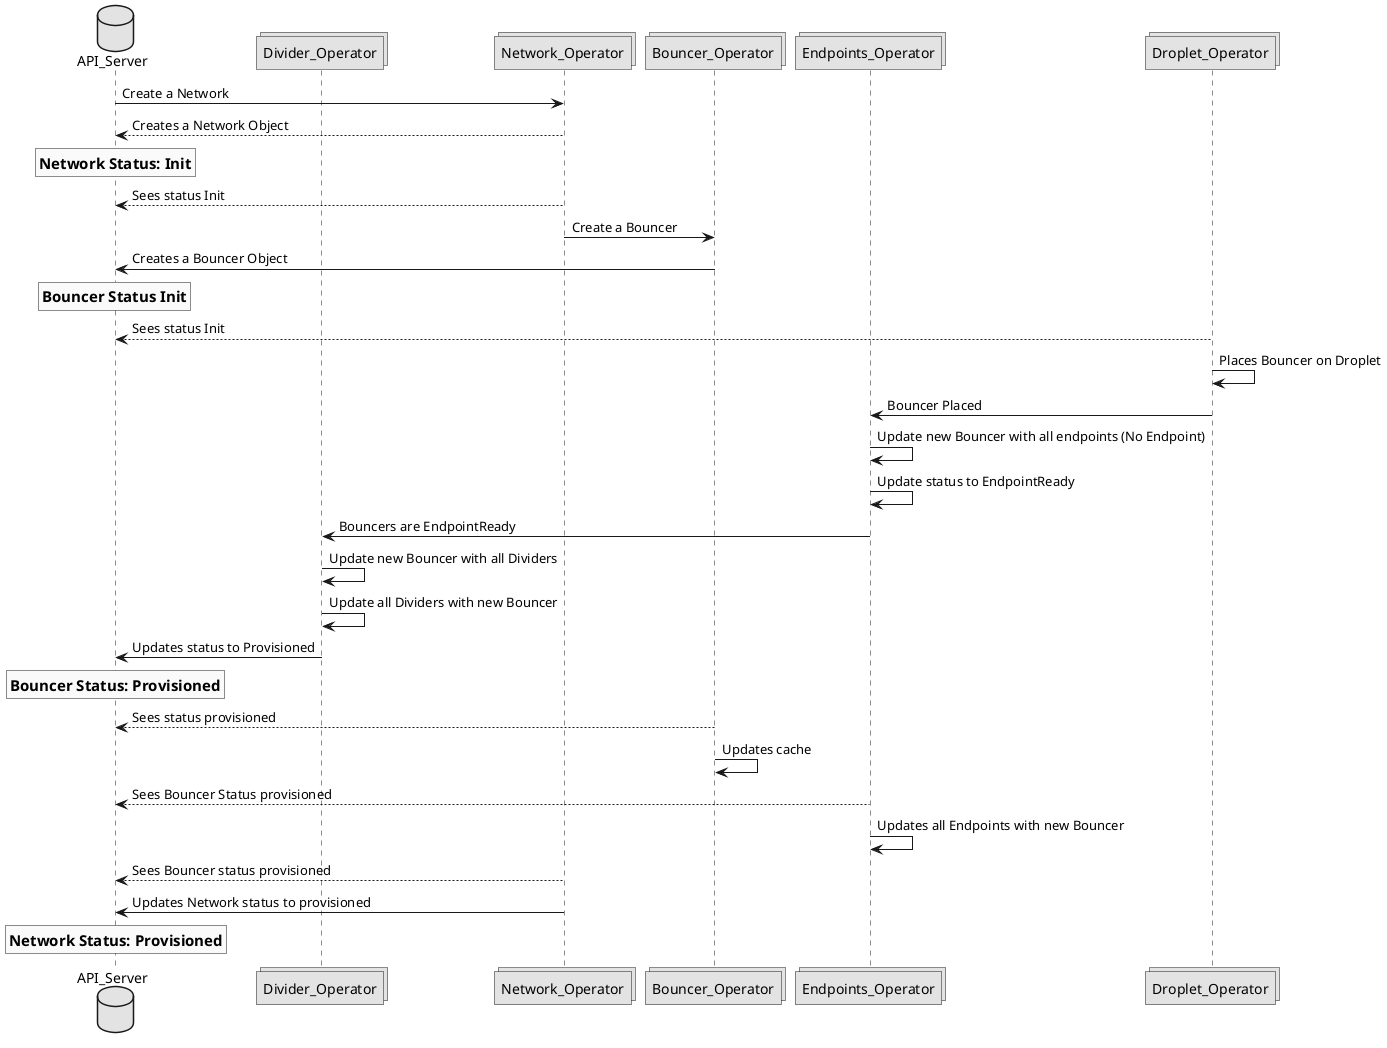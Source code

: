 @startuml

skinparam monochrome true

database API_Server
collections Divider_Operator
collections Network_Operator
collections Bouncer_Operator
collections Endpoints_Operator
collections Droplet_Operator

API_Server -> Network_Operator: Create a Network
Network_Operator --> API_Server: Creates a Network Object
rnote over API_Server: ==Network Status: Init
Network_Operator --> API_Server: Sees status Init
Network_Operator -> Bouncer_Operator: Create a Bouncer
Bouncer_Operator -> API_Server: Creates a Bouncer Object
rnote over API_Server: ==Bouncer Status Init
Droplet_Operator --> API_Server: Sees status Init
Droplet_Operator -> Droplet_Operator: Places Bouncer on Droplet

Droplet_Operator -> Endpoints_Operator: Bouncer Placed
Endpoints_Operator -> Endpoints_Operator: Update new Bouncer with all endpoints (No Endpoint)
Endpoints_Operator -> Endpoints_Operator: Update status to EndpointReady
Endpoints_Operator -> Divider_Operator: Bouncers are EndpointReady
Divider_Operator -> Divider_Operator: Update new Bouncer with all Dividers
Divider_Operator -> Divider_Operator: Update all Dividers with new Bouncer
Divider_Operator -> API_Server: Updates status to Provisioned
rnote over API_Server: == Bouncer Status: Provisioned

Bouncer_Operator --> API_Server: Sees status provisioned
Bouncer_Operator -> Bouncer_Operator: Updates cache
Endpoints_Operator --> API_Server: Sees Bouncer Status provisioned
Endpoints_Operator -> Endpoints_Operator: Updates all Endpoints with new Bouncer
Network_Operator --> API_Server: Sees Bouncer status provisioned
Network_Operator -> API_Server: Updates Network status to provisioned
rnote over API_Server: == Network Status: Provisioned
@enduml
